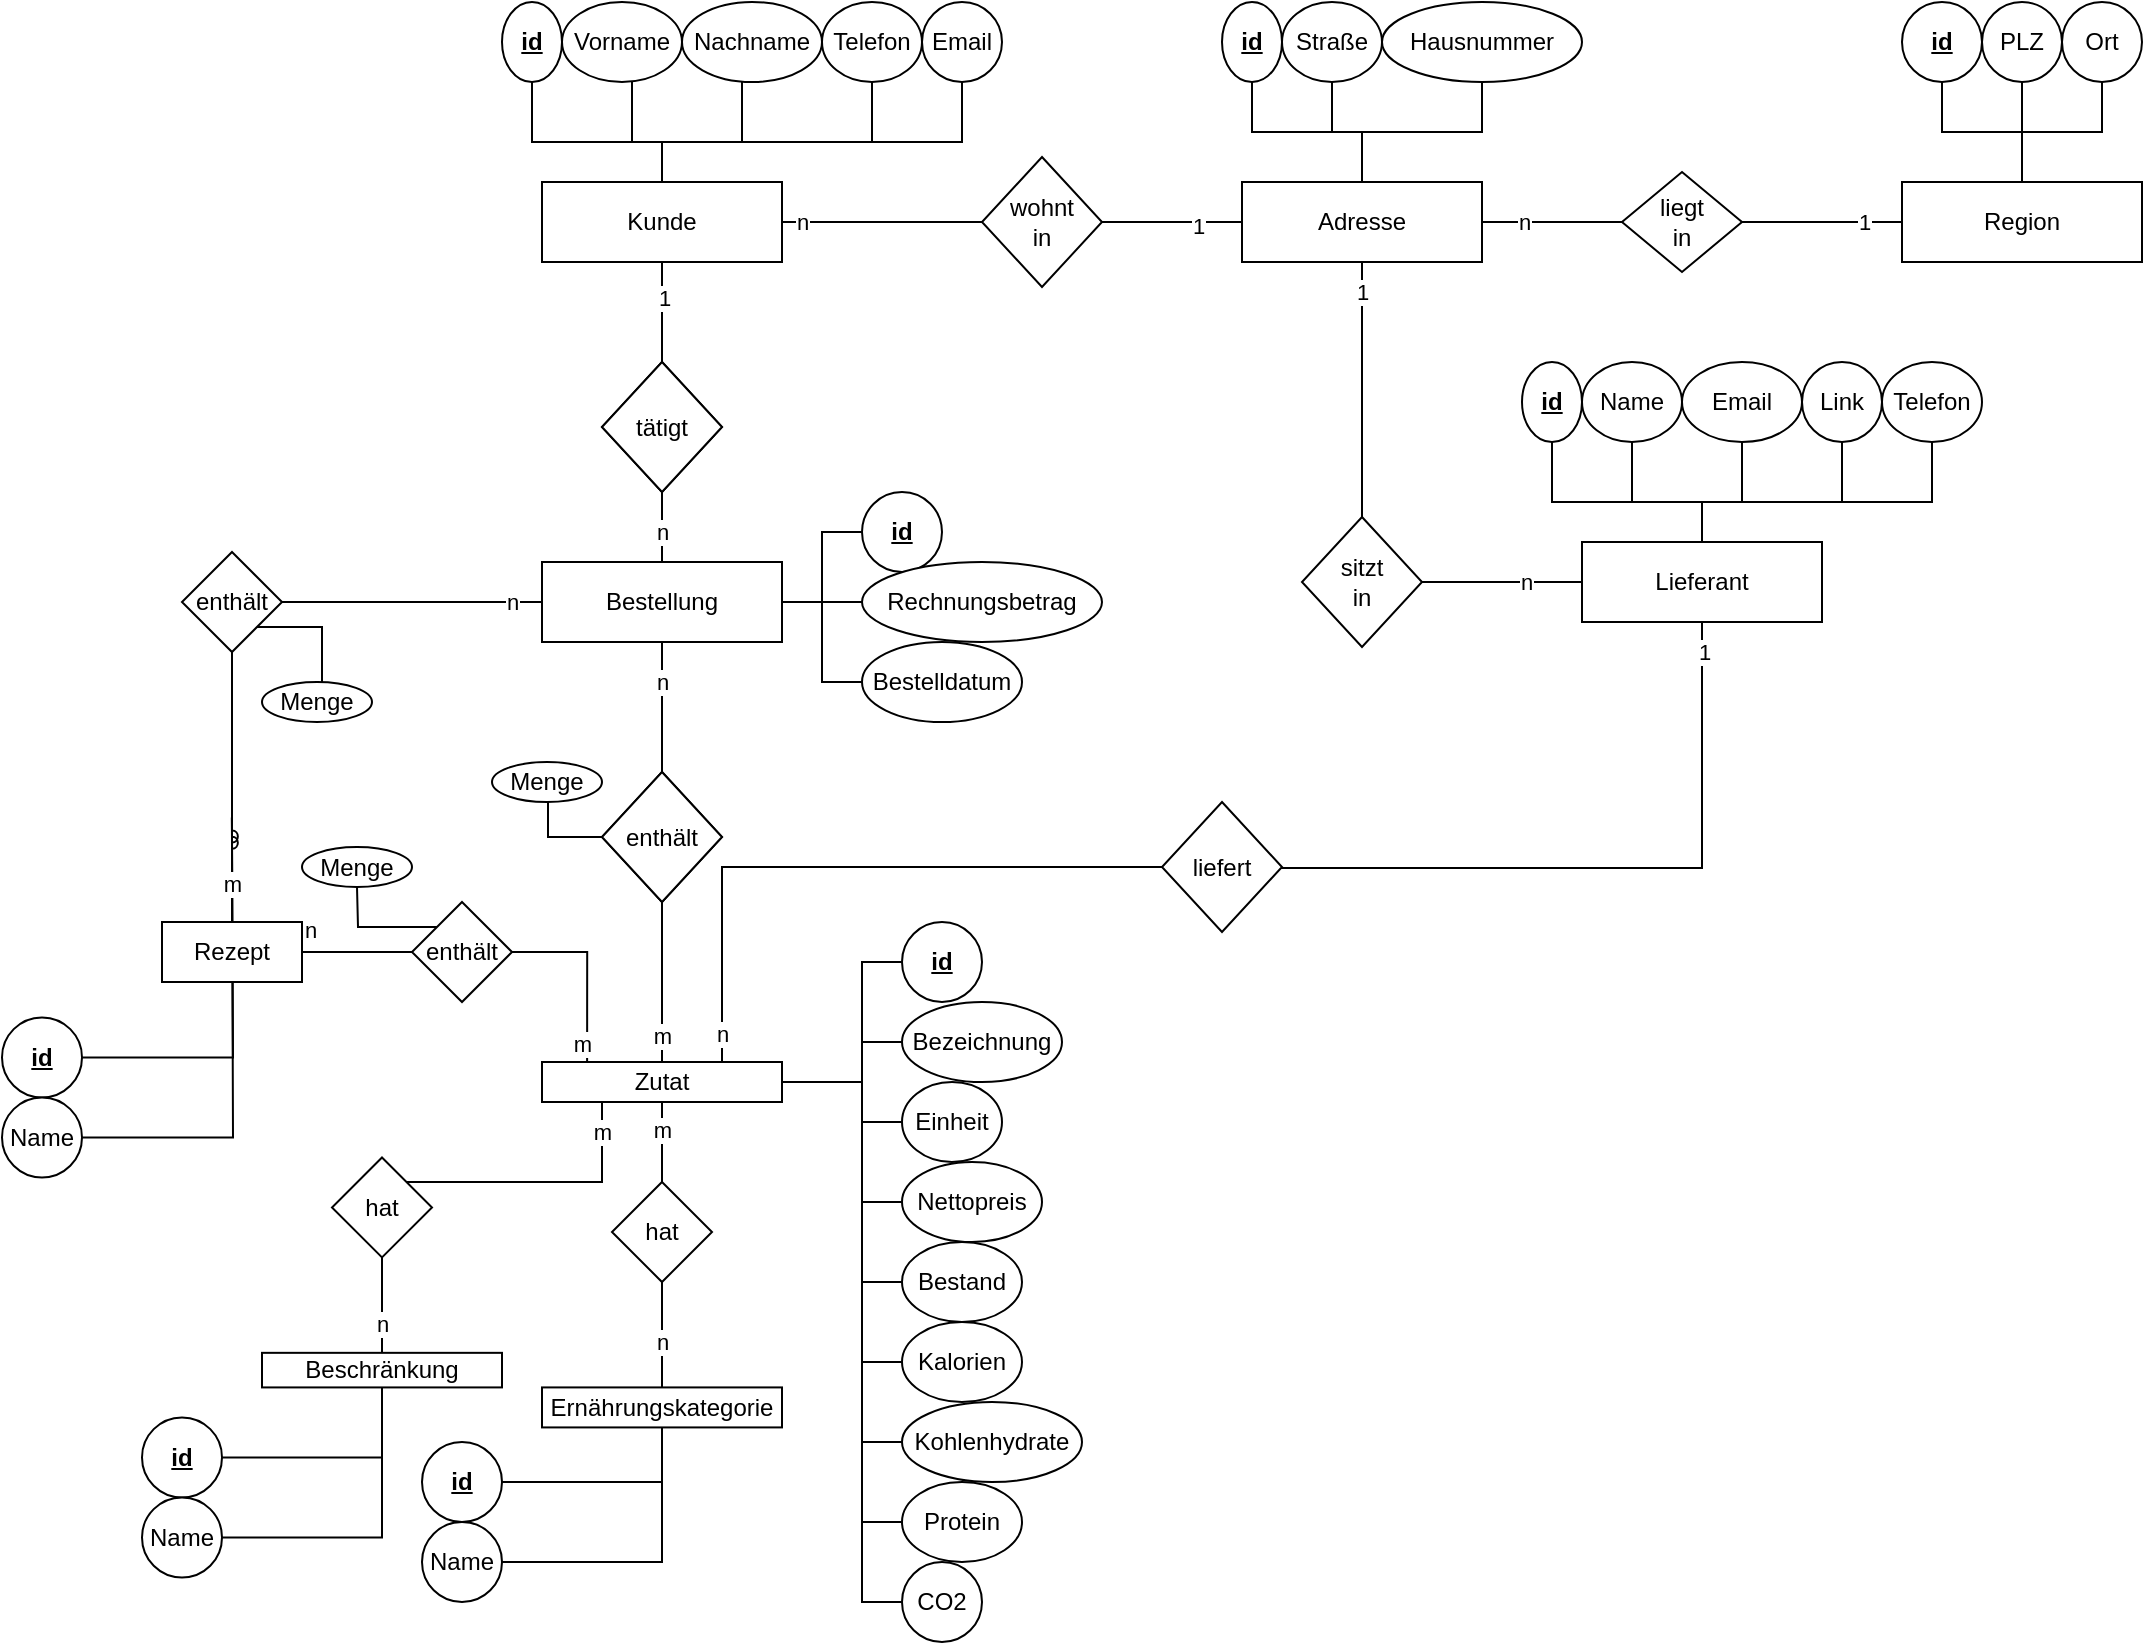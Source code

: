 <mxfile version="20.7.4" type="device"><diagram name="Page-1" id="9f46799a-70d6-7492-0946-bef42562c5a5"><mxGraphModel dx="-853" dy="1548" grid="1" gridSize="10" guides="1" tooltips="1" connect="1" arrows="1" fold="1" page="1" pageScale="1" pageWidth="1100" pageHeight="850" background="none" math="0" shadow="0"><root><mxCell id="0"/><mxCell id="1" parent="0"/><mxCell id="mEthSyhmtpbdCagJ4mw5-140" style="edgeStyle=orthogonalEdgeStyle;rounded=0;orthogonalLoop=1;jettySize=auto;html=1;entryX=1;entryY=0.5;entryDx=0;entryDy=0;endArrow=classic;endFill=1;fillColor=#ffe6cc;strokeColor=#d79b00;" edge="1" parent="1" target="mEthSyhmtpbdCagJ4mw5-115"><mxGeometry relative="1" as="geometry"><mxPoint x="2610" y="540" as="sourcePoint"/></mxGeometry></mxCell><mxCell id="mEthSyhmtpbdCagJ4mw5-190" value="m" style="edgeLabel;html=1;align=center;verticalAlign=middle;resizable=0;points=[];" vertex="1" connectable="0" parent="mEthSyhmtpbdCagJ4mw5-140"><mxGeometry x="-0.68" y="2" relative="1" as="geometry"><mxPoint y="-2" as="offset"/></mxGeometry></mxCell><mxCell id="mEthSyhmtpbdCagJ4mw5-191" value="1" style="edgeLabel;html=1;align=center;verticalAlign=middle;resizable=0;points=[];" vertex="1" connectable="0" parent="mEthSyhmtpbdCagJ4mw5-140"><mxGeometry x="0.669" y="-1" relative="1" as="geometry"><mxPoint as="offset"/></mxGeometry></mxCell><mxCell id="mEthSyhmtpbdCagJ4mw5-293" value="Adresse" style="whiteSpace=wrap;html=1;align=center;labelBackgroundColor=none;" vertex="1" parent="1"><mxGeometry x="2820" y="-760" width="120" height="40" as="geometry"/></mxCell><mxCell id="mEthSyhmtpbdCagJ4mw5-315" style="edgeStyle=orthogonalEdgeStyle;rounded=0;jumpStyle=arc;orthogonalLoop=1;jettySize=auto;html=1;endArrow=none;endFill=0;" edge="1" parent="1" source="mEthSyhmtpbdCagJ4mw5-294" target="mEthSyhmtpbdCagJ4mw5-293"><mxGeometry relative="1" as="geometry"/></mxCell><mxCell id="mEthSyhmtpbdCagJ4mw5-294" value="id" style="ellipse;whiteSpace=wrap;html=1;align=center;labelBackgroundColor=none;fontStyle=5" vertex="1" parent="1"><mxGeometry x="2810" y="-850" width="30" height="40" as="geometry"/></mxCell><mxCell id="mEthSyhmtpbdCagJ4mw5-316" style="edgeStyle=orthogonalEdgeStyle;rounded=0;jumpStyle=arc;orthogonalLoop=1;jettySize=auto;html=1;endArrow=none;endFill=0;" edge="1" parent="1" source="mEthSyhmtpbdCagJ4mw5-295" target="mEthSyhmtpbdCagJ4mw5-293"><mxGeometry relative="1" as="geometry"/></mxCell><mxCell id="mEthSyhmtpbdCagJ4mw5-295" value="Straße" style="ellipse;whiteSpace=wrap;html=1;align=center;labelBackgroundColor=none;" vertex="1" parent="1"><mxGeometry x="2840" y="-850" width="50" height="40" as="geometry"/></mxCell><mxCell id="mEthSyhmtpbdCagJ4mw5-317" style="edgeStyle=orthogonalEdgeStyle;rounded=0;jumpStyle=arc;orthogonalLoop=1;jettySize=auto;html=1;endArrow=none;endFill=0;" edge="1" parent="1" source="mEthSyhmtpbdCagJ4mw5-296" target="mEthSyhmtpbdCagJ4mw5-293"><mxGeometry relative="1" as="geometry"/></mxCell><mxCell id="mEthSyhmtpbdCagJ4mw5-296" value="Hausnummer" style="ellipse;whiteSpace=wrap;html=1;align=center;labelBackgroundColor=none;" vertex="1" parent="1"><mxGeometry x="2890" y="-850" width="100" height="40" as="geometry"/></mxCell><mxCell id="mEthSyhmtpbdCagJ4mw5-305" style="edgeStyle=orthogonalEdgeStyle;rounded=0;jumpStyle=arc;orthogonalLoop=1;jettySize=auto;html=1;endArrow=none;endFill=0;startArrow=none;" edge="1" parent="1" source="mEthSyhmtpbdCagJ4mw5-308" target="mEthSyhmtpbdCagJ4mw5-293"><mxGeometry relative="1" as="geometry"/></mxCell><mxCell id="mEthSyhmtpbdCagJ4mw5-306" value="n" style="edgeLabel;html=1;align=center;verticalAlign=middle;resizable=0;points=[];" vertex="1" connectable="0" parent="mEthSyhmtpbdCagJ4mw5-305"><mxGeometry x="0.874" relative="1" as="geometry"><mxPoint x="16" as="offset"/></mxGeometry></mxCell><mxCell id="mEthSyhmtpbdCagJ4mw5-300" value="Region" style="whiteSpace=wrap;html=1;align=center;labelBackgroundColor=none;" vertex="1" parent="1"><mxGeometry x="3150" y="-760" width="120" height="40" as="geometry"/></mxCell><mxCell id="mEthSyhmtpbdCagJ4mw5-312" style="edgeStyle=orthogonalEdgeStyle;rounded=0;jumpStyle=arc;orthogonalLoop=1;jettySize=auto;html=1;entryX=0.5;entryY=0;entryDx=0;entryDy=0;endArrow=none;endFill=0;" edge="1" parent="1" source="mEthSyhmtpbdCagJ4mw5-301" target="mEthSyhmtpbdCagJ4mw5-300"><mxGeometry relative="1" as="geometry"/></mxCell><mxCell id="mEthSyhmtpbdCagJ4mw5-301" value="id" style="ellipse;whiteSpace=wrap;html=1;align=center;labelBackgroundColor=none;fontStyle=5" vertex="1" parent="1"><mxGeometry x="3150" y="-850" width="40" height="40" as="geometry"/></mxCell><mxCell id="mEthSyhmtpbdCagJ4mw5-313" style="edgeStyle=orthogonalEdgeStyle;rounded=0;jumpStyle=arc;orthogonalLoop=1;jettySize=auto;html=1;entryX=0.5;entryY=0;entryDx=0;entryDy=0;endArrow=none;endFill=0;" edge="1" parent="1" source="mEthSyhmtpbdCagJ4mw5-302" target="mEthSyhmtpbdCagJ4mw5-300"><mxGeometry relative="1" as="geometry"/></mxCell><mxCell id="mEthSyhmtpbdCagJ4mw5-302" value="PLZ" style="ellipse;whiteSpace=wrap;html=1;align=center;labelBackgroundColor=none;" vertex="1" parent="1"><mxGeometry x="3190" y="-850" width="40" height="40" as="geometry"/></mxCell><mxCell id="mEthSyhmtpbdCagJ4mw5-314" style="edgeStyle=orthogonalEdgeStyle;rounded=0;jumpStyle=arc;orthogonalLoop=1;jettySize=auto;html=1;endArrow=none;endFill=0;" edge="1" parent="1" source="mEthSyhmtpbdCagJ4mw5-303" target="mEthSyhmtpbdCagJ4mw5-300"><mxGeometry relative="1" as="geometry"/></mxCell><mxCell id="mEthSyhmtpbdCagJ4mw5-303" value="Ort" style="ellipse;whiteSpace=wrap;html=1;align=center;labelBackgroundColor=none;" vertex="1" parent="1"><mxGeometry x="3230" y="-850" width="40" height="40" as="geometry"/></mxCell><mxCell id="mEthSyhmtpbdCagJ4mw5-308" value="liegt&lt;br&gt;in" style="shape=rhombus;perimeter=rhombusPerimeter;whiteSpace=wrap;html=1;align=center;labelBackgroundColor=none;" vertex="1" parent="1"><mxGeometry x="3010" y="-765" width="60" height="50" as="geometry"/></mxCell><mxCell id="mEthSyhmtpbdCagJ4mw5-309" value="" style="edgeStyle=orthogonalEdgeStyle;rounded=0;jumpStyle=arc;orthogonalLoop=1;jettySize=auto;html=1;endArrow=none;endFill=0;" edge="1" parent="1" source="mEthSyhmtpbdCagJ4mw5-300" target="mEthSyhmtpbdCagJ4mw5-308"><mxGeometry relative="1" as="geometry"><mxPoint x="3150" y="-740" as="sourcePoint"/><mxPoint x="2940" y="-740" as="targetPoint"/></mxGeometry></mxCell><mxCell id="mEthSyhmtpbdCagJ4mw5-311" value="1" style="edgeLabel;html=1;align=center;verticalAlign=middle;resizable=0;points=[];" vertex="1" connectable="0" parent="mEthSyhmtpbdCagJ4mw5-309"><mxGeometry x="-0.857" y="-1" relative="1" as="geometry"><mxPoint x="-14" y="1" as="offset"/></mxGeometry></mxCell><mxCell id="mEthSyhmtpbdCagJ4mw5-325" style="edgeStyle=orthogonalEdgeStyle;rounded=0;jumpStyle=arc;orthogonalLoop=1;jettySize=auto;html=1;endArrow=none;endFill=0;startArrow=none;" edge="1" parent="1" source="mEthSyhmtpbdCagJ4mw5-326" target="mEthSyhmtpbdCagJ4mw5-293"><mxGeometry relative="1" as="geometry"/></mxCell><mxCell id="mEthSyhmtpbdCagJ4mw5-328" value="1" style="edgeLabel;html=1;align=center;verticalAlign=middle;resizable=0;points=[];" vertex="1" connectable="0" parent="mEthSyhmtpbdCagJ4mw5-325"><mxGeometry x="0.375" y="-2" relative="1" as="geometry"><mxPoint as="offset"/></mxGeometry></mxCell><mxCell id="mEthSyhmtpbdCagJ4mw5-369" style="edgeStyle=orthogonalEdgeStyle;rounded=0;jumpStyle=arc;orthogonalLoop=1;jettySize=auto;html=1;endArrow=none;endFill=0;" edge="1" parent="1" source="mEthSyhmtpbdCagJ4mw5-318" target="mEthSyhmtpbdCagJ4mw5-368"><mxGeometry relative="1" as="geometry"/></mxCell><mxCell id="mEthSyhmtpbdCagJ4mw5-405" value="1" style="edgeLabel;html=1;align=center;verticalAlign=middle;resizable=0;points=[];" vertex="1" connectable="0" parent="mEthSyhmtpbdCagJ4mw5-369"><mxGeometry x="-0.277" y="1" relative="1" as="geometry"><mxPoint as="offset"/></mxGeometry></mxCell><mxCell id="mEthSyhmtpbdCagJ4mw5-318" value="Kunde" style="whiteSpace=wrap;html=1;align=center;labelBackgroundColor=none;" vertex="1" parent="1"><mxGeometry x="2470" y="-760" width="120" height="40" as="geometry"/></mxCell><mxCell id="mEthSyhmtpbdCagJ4mw5-319" style="edgeStyle=orthogonalEdgeStyle;rounded=0;jumpStyle=arc;orthogonalLoop=1;jettySize=auto;html=1;endArrow=none;endFill=0;" edge="1" source="mEthSyhmtpbdCagJ4mw5-320" target="mEthSyhmtpbdCagJ4mw5-318" parent="1"><mxGeometry relative="1" as="geometry"><Array as="points"><mxPoint x="2465" y="-780"/><mxPoint x="2530" y="-780"/></Array></mxGeometry></mxCell><mxCell id="mEthSyhmtpbdCagJ4mw5-320" value="id" style="ellipse;whiteSpace=wrap;html=1;align=center;labelBackgroundColor=none;fontStyle=5" vertex="1" parent="1"><mxGeometry x="2450" y="-850" width="30" height="40" as="geometry"/></mxCell><mxCell id="mEthSyhmtpbdCagJ4mw5-321" style="edgeStyle=orthogonalEdgeStyle;rounded=0;jumpStyle=arc;orthogonalLoop=1;jettySize=auto;html=1;endArrow=none;endFill=0;" edge="1" source="mEthSyhmtpbdCagJ4mw5-322" target="mEthSyhmtpbdCagJ4mw5-318" parent="1"><mxGeometry relative="1" as="geometry"><Array as="points"><mxPoint x="2515" y="-780"/><mxPoint x="2530" y="-780"/></Array></mxGeometry></mxCell><mxCell id="mEthSyhmtpbdCagJ4mw5-322" value="Vorname" style="ellipse;whiteSpace=wrap;html=1;align=center;labelBackgroundColor=none;" vertex="1" parent="1"><mxGeometry x="2480" y="-850" width="60" height="40" as="geometry"/></mxCell><mxCell id="mEthSyhmtpbdCagJ4mw5-323" style="edgeStyle=orthogonalEdgeStyle;rounded=0;jumpStyle=arc;orthogonalLoop=1;jettySize=auto;html=1;endArrow=none;endFill=0;" edge="1" source="mEthSyhmtpbdCagJ4mw5-324" target="mEthSyhmtpbdCagJ4mw5-318" parent="1"><mxGeometry relative="1" as="geometry"><Array as="points"><mxPoint x="2570" y="-780"/><mxPoint x="2530" y="-780"/></Array></mxGeometry></mxCell><mxCell id="mEthSyhmtpbdCagJ4mw5-324" value="Nachname" style="ellipse;whiteSpace=wrap;html=1;align=center;labelBackgroundColor=none;" vertex="1" parent="1"><mxGeometry x="2540" y="-850" width="70" height="40" as="geometry"/></mxCell><mxCell id="mEthSyhmtpbdCagJ4mw5-326" value="wohnt&lt;br&gt;in" style="shape=rhombus;perimeter=rhombusPerimeter;whiteSpace=wrap;html=1;align=center;labelBackgroundColor=none;" vertex="1" parent="1"><mxGeometry x="2690" y="-772.5" width="60" height="65" as="geometry"/></mxCell><mxCell id="mEthSyhmtpbdCagJ4mw5-327" value="n" style="edgeStyle=orthogonalEdgeStyle;rounded=0;jumpStyle=arc;orthogonalLoop=1;jettySize=auto;html=1;endArrow=none;endFill=0;" edge="1" parent="1" source="mEthSyhmtpbdCagJ4mw5-318" target="mEthSyhmtpbdCagJ4mw5-326"><mxGeometry x="-0.8" relative="1" as="geometry"><mxPoint x="2590" y="-740" as="sourcePoint"/><mxPoint x="2820" y="-740" as="targetPoint"/><mxPoint as="offset"/></mxGeometry></mxCell><mxCell id="mEthSyhmtpbdCagJ4mw5-333" style="edgeStyle=orthogonalEdgeStyle;rounded=0;jumpStyle=arc;orthogonalLoop=1;jettySize=auto;html=1;entryX=0.5;entryY=0;entryDx=0;entryDy=0;endArrow=none;endFill=0;exitX=0.5;exitY=1;exitDx=0;exitDy=0;" edge="1" parent="1" source="mEthSyhmtpbdCagJ4mw5-330" target="mEthSyhmtpbdCagJ4mw5-318"><mxGeometry relative="1" as="geometry"><Array as="points"><mxPoint x="2635" y="-780"/><mxPoint x="2530" y="-780"/></Array></mxGeometry></mxCell><mxCell id="mEthSyhmtpbdCagJ4mw5-330" value="Telefon" style="ellipse;whiteSpace=wrap;html=1;align=center;labelBackgroundColor=none;" vertex="1" parent="1"><mxGeometry x="2610" y="-850" width="50" height="40" as="geometry"/></mxCell><mxCell id="mEthSyhmtpbdCagJ4mw5-334" style="edgeStyle=orthogonalEdgeStyle;rounded=0;jumpStyle=arc;orthogonalLoop=1;jettySize=auto;html=1;entryX=0.5;entryY=0;entryDx=0;entryDy=0;endArrow=none;endFill=0;exitX=0.5;exitY=1;exitDx=0;exitDy=0;" edge="1" parent="1" source="mEthSyhmtpbdCagJ4mw5-332" target="mEthSyhmtpbdCagJ4mw5-318"><mxGeometry relative="1" as="geometry"><Array as="points"><mxPoint x="2680" y="-780"/><mxPoint x="2530" y="-780"/></Array></mxGeometry></mxCell><mxCell id="mEthSyhmtpbdCagJ4mw5-332" value="Email" style="ellipse;whiteSpace=wrap;html=1;align=center;labelBackgroundColor=none;" vertex="1" parent="1"><mxGeometry x="2660" y="-850" width="40" height="40" as="geometry"/></mxCell><mxCell id="mEthSyhmtpbdCagJ4mw5-398" style="edgeStyle=orthogonalEdgeStyle;rounded=0;jumpStyle=arc;orthogonalLoop=1;jettySize=auto;html=1;endArrow=none;endFill=0;startArrow=none;" edge="1" parent="1" source="mEthSyhmtpbdCagJ4mw5-399" target="mEthSyhmtpbdCagJ4mw5-377"><mxGeometry relative="1" as="geometry"><Array as="points"><mxPoint x="2560" y="-417"/></Array></mxGeometry></mxCell><mxCell id="mEthSyhmtpbdCagJ4mw5-402" value="n" style="edgeLabel;html=1;align=center;verticalAlign=middle;resizable=0;points=[];" vertex="1" connectable="0" parent="mEthSyhmtpbdCagJ4mw5-398"><mxGeometry x="0.909" relative="1" as="geometry"><mxPoint as="offset"/></mxGeometry></mxCell><mxCell id="mEthSyhmtpbdCagJ4mw5-335" value="Lieferant" style="whiteSpace=wrap;html=1;align=center;labelBackgroundColor=none;" vertex="1" parent="1"><mxGeometry x="2990" y="-580" width="120" height="40" as="geometry"/></mxCell><mxCell id="mEthSyhmtpbdCagJ4mw5-336" style="edgeStyle=orthogonalEdgeStyle;rounded=0;jumpStyle=arc;orthogonalLoop=1;jettySize=auto;html=1;endArrow=none;endFill=0;" edge="1" source="mEthSyhmtpbdCagJ4mw5-337" target="mEthSyhmtpbdCagJ4mw5-335" parent="1"><mxGeometry relative="1" as="geometry"><Array as="points"><mxPoint x="2975" y="-600"/><mxPoint x="3050" y="-600"/></Array></mxGeometry></mxCell><mxCell id="mEthSyhmtpbdCagJ4mw5-337" value="id" style="ellipse;whiteSpace=wrap;html=1;align=center;labelBackgroundColor=none;fontStyle=5" vertex="1" parent="1"><mxGeometry x="2960" y="-670" width="30" height="40" as="geometry"/></mxCell><mxCell id="mEthSyhmtpbdCagJ4mw5-338" style="edgeStyle=orthogonalEdgeStyle;rounded=0;jumpStyle=arc;orthogonalLoop=1;jettySize=auto;html=1;endArrow=none;endFill=0;" edge="1" source="mEthSyhmtpbdCagJ4mw5-339" target="mEthSyhmtpbdCagJ4mw5-335" parent="1"><mxGeometry relative="1" as="geometry"><Array as="points"><mxPoint x="3015" y="-600"/><mxPoint x="3050" y="-600"/></Array></mxGeometry></mxCell><mxCell id="mEthSyhmtpbdCagJ4mw5-339" value="Name" style="ellipse;whiteSpace=wrap;html=1;align=center;labelBackgroundColor=none;" vertex="1" parent="1"><mxGeometry x="2990" y="-670" width="50" height="40" as="geometry"/></mxCell><mxCell id="mEthSyhmtpbdCagJ4mw5-340" style="edgeStyle=orthogonalEdgeStyle;rounded=0;jumpStyle=arc;orthogonalLoop=1;jettySize=auto;html=1;endArrow=none;endFill=0;" edge="1" source="mEthSyhmtpbdCagJ4mw5-341" target="mEthSyhmtpbdCagJ4mw5-335" parent="1"><mxGeometry relative="1" as="geometry"><Array as="points"><mxPoint x="3070" y="-600"/><mxPoint x="3050" y="-600"/></Array></mxGeometry></mxCell><mxCell id="mEthSyhmtpbdCagJ4mw5-341" value="Email" style="ellipse;whiteSpace=wrap;html=1;align=center;labelBackgroundColor=none;" vertex="1" parent="1"><mxGeometry x="3040" y="-670" width="60" height="40" as="geometry"/></mxCell><mxCell id="mEthSyhmtpbdCagJ4mw5-349" style="edgeStyle=orthogonalEdgeStyle;rounded=0;jumpStyle=arc;orthogonalLoop=1;jettySize=auto;html=1;endArrow=none;endFill=0;" edge="1" parent="1" source="mEthSyhmtpbdCagJ4mw5-342" target="mEthSyhmtpbdCagJ4mw5-293"><mxGeometry relative="1" as="geometry"/></mxCell><mxCell id="mEthSyhmtpbdCagJ4mw5-352" value="1" style="edgeLabel;html=1;align=center;verticalAlign=middle;resizable=0;points=[];" vertex="1" connectable="0" parent="mEthSyhmtpbdCagJ4mw5-349"><mxGeometry x="0.772" relative="1" as="geometry"><mxPoint as="offset"/></mxGeometry></mxCell><mxCell id="mEthSyhmtpbdCagJ4mw5-342" value="sitzt&lt;br&gt;in" style="shape=rhombus;perimeter=rhombusPerimeter;whiteSpace=wrap;html=1;align=center;labelBackgroundColor=none;" vertex="1" parent="1"><mxGeometry x="2850" y="-592.5" width="60" height="65" as="geometry"/></mxCell><mxCell id="mEthSyhmtpbdCagJ4mw5-343" value="" style="edgeStyle=orthogonalEdgeStyle;rounded=0;jumpStyle=arc;orthogonalLoop=1;jettySize=auto;html=1;endArrow=none;endFill=0;" edge="1" source="mEthSyhmtpbdCagJ4mw5-342" target="mEthSyhmtpbdCagJ4mw5-335" parent="1"><mxGeometry relative="1" as="geometry"><mxPoint x="3090" y="-560" as="sourcePoint"/><mxPoint x="3180" y="-560" as="targetPoint"/><Array as="points"/></mxGeometry></mxCell><mxCell id="mEthSyhmtpbdCagJ4mw5-344" value="n" style="edgeLabel;html=1;align=center;verticalAlign=middle;resizable=0;points=[];" vertex="1" connectable="0" parent="mEthSyhmtpbdCagJ4mw5-343"><mxGeometry x="-0.784" y="2" relative="1" as="geometry"><mxPoint x="43" y="2" as="offset"/></mxGeometry></mxCell><mxCell id="mEthSyhmtpbdCagJ4mw5-345" style="edgeStyle=orthogonalEdgeStyle;rounded=0;jumpStyle=arc;orthogonalLoop=1;jettySize=auto;html=1;entryX=0.5;entryY=0;entryDx=0;entryDy=0;endArrow=none;endFill=0;" edge="1" source="mEthSyhmtpbdCagJ4mw5-346" target="mEthSyhmtpbdCagJ4mw5-335" parent="1"><mxGeometry relative="1" as="geometry"><Array as="points"><mxPoint x="3120" y="-600"/><mxPoint x="3050" y="-600"/><mxPoint x="3050" y="-580"/></Array></mxGeometry></mxCell><mxCell id="mEthSyhmtpbdCagJ4mw5-346" value="Link" style="ellipse;whiteSpace=wrap;html=1;align=center;labelBackgroundColor=none;" vertex="1" parent="1"><mxGeometry x="3100" y="-670" width="40" height="40" as="geometry"/></mxCell><mxCell id="mEthSyhmtpbdCagJ4mw5-365" style="edgeStyle=orthogonalEdgeStyle;rounded=0;jumpStyle=arc;orthogonalLoop=1;jettySize=auto;html=1;endArrow=none;endFill=0;" edge="1" parent="1" source="mEthSyhmtpbdCagJ4mw5-354" target="mEthSyhmtpbdCagJ4mw5-359"><mxGeometry relative="1" as="geometry"/></mxCell><mxCell id="mEthSyhmtpbdCagJ4mw5-354" value="id" style="ellipse;whiteSpace=wrap;html=1;align=center;labelBackgroundColor=none;fontStyle=5" vertex="1" parent="1"><mxGeometry x="2630" y="-605" width="40" height="40" as="geometry"/></mxCell><mxCell id="mEthSyhmtpbdCagJ4mw5-366" style="edgeStyle=orthogonalEdgeStyle;rounded=0;jumpStyle=arc;orthogonalLoop=1;jettySize=auto;html=1;endArrow=none;endFill=0;" edge="1" parent="1" source="mEthSyhmtpbdCagJ4mw5-355" target="mEthSyhmtpbdCagJ4mw5-359"><mxGeometry relative="1" as="geometry"/></mxCell><mxCell id="mEthSyhmtpbdCagJ4mw5-355" value="Rechnungsbetrag" style="ellipse;whiteSpace=wrap;html=1;align=center;labelBackgroundColor=none;" vertex="1" parent="1"><mxGeometry x="2630" y="-570" width="120" height="40" as="geometry"/></mxCell><mxCell id="mEthSyhmtpbdCagJ4mw5-367" style="edgeStyle=orthogonalEdgeStyle;rounded=0;jumpStyle=arc;orthogonalLoop=1;jettySize=auto;html=1;endArrow=none;endFill=0;" edge="1" parent="1" source="mEthSyhmtpbdCagJ4mw5-356" target="mEthSyhmtpbdCagJ4mw5-359"><mxGeometry relative="1" as="geometry"/></mxCell><mxCell id="mEthSyhmtpbdCagJ4mw5-356" value="Bestelldatum" style="ellipse;whiteSpace=wrap;html=1;align=center;labelBackgroundColor=none;" vertex="1" parent="1"><mxGeometry x="2630" y="-530" width="80" height="40" as="geometry"/></mxCell><mxCell id="mEthSyhmtpbdCagJ4mw5-359" value="Bestellung" style="whiteSpace=wrap;html=1;align=center;labelBackgroundColor=none;" vertex="1" parent="1"><mxGeometry x="2470" y="-570" width="120" height="40" as="geometry"/></mxCell><mxCell id="mEthSyhmtpbdCagJ4mw5-370" style="edgeStyle=orthogonalEdgeStyle;rounded=0;jumpStyle=arc;orthogonalLoop=1;jettySize=auto;html=1;endArrow=none;endFill=0;" edge="1" parent="1" source="mEthSyhmtpbdCagJ4mw5-368" target="mEthSyhmtpbdCagJ4mw5-359"><mxGeometry relative="1" as="geometry"/></mxCell><mxCell id="mEthSyhmtpbdCagJ4mw5-406" value="n" style="edgeLabel;html=1;align=center;verticalAlign=middle;resizable=0;points=[];" vertex="1" connectable="0" parent="mEthSyhmtpbdCagJ4mw5-370"><mxGeometry x="0.75" relative="1" as="geometry"><mxPoint y="-10" as="offset"/></mxGeometry></mxCell><mxCell id="mEthSyhmtpbdCagJ4mw5-368" value="tätigt" style="shape=rhombus;perimeter=rhombusPerimeter;whiteSpace=wrap;html=1;align=center;labelBackgroundColor=none;" vertex="1" parent="1"><mxGeometry x="2500" y="-670" width="60" height="65" as="geometry"/></mxCell><mxCell id="mEthSyhmtpbdCagJ4mw5-371" style="edgeStyle=orthogonalEdgeStyle;rounded=0;jumpStyle=arc;orthogonalLoop=1;jettySize=auto;html=1;endArrow=none;endFill=0;" edge="1" source="mEthSyhmtpbdCagJ4mw5-372" target="mEthSyhmtpbdCagJ4mw5-377" parent="1"><mxGeometry relative="1" as="geometry"><Array as="points"><mxPoint x="2630" y="-370"/><mxPoint x="2630" y="-310"/></Array></mxGeometry></mxCell><mxCell id="mEthSyhmtpbdCagJ4mw5-372" value="id" style="ellipse;whiteSpace=wrap;html=1;align=center;labelBackgroundColor=none;fontStyle=5" vertex="1" parent="1"><mxGeometry x="2650" y="-390" width="40" height="40" as="geometry"/></mxCell><mxCell id="mEthSyhmtpbdCagJ4mw5-373" style="edgeStyle=orthogonalEdgeStyle;rounded=0;jumpStyle=arc;orthogonalLoop=1;jettySize=auto;html=1;endArrow=none;endFill=0;" edge="1" source="mEthSyhmtpbdCagJ4mw5-374" target="mEthSyhmtpbdCagJ4mw5-377" parent="1"><mxGeometry relative="1" as="geometry"><Array as="points"><mxPoint x="2630" y="-330"/><mxPoint x="2630" y="-310"/></Array></mxGeometry></mxCell><mxCell id="mEthSyhmtpbdCagJ4mw5-374" value="Bezeichnung" style="ellipse;whiteSpace=wrap;html=1;align=center;labelBackgroundColor=none;" vertex="1" parent="1"><mxGeometry x="2650" y="-350" width="80" height="40" as="geometry"/></mxCell><mxCell id="mEthSyhmtpbdCagJ4mw5-381" style="edgeStyle=orthogonalEdgeStyle;rounded=0;jumpStyle=arc;orthogonalLoop=1;jettySize=auto;html=1;endArrow=none;endFill=0;" edge="1" parent="1" source="mEthSyhmtpbdCagJ4mw5-377" target="mEthSyhmtpbdCagJ4mw5-380"><mxGeometry relative="1" as="geometry"/></mxCell><mxCell id="mEthSyhmtpbdCagJ4mw5-404" value="m" style="edgeLabel;html=1;align=center;verticalAlign=middle;resizable=0;points=[];" vertex="1" connectable="0" parent="mEthSyhmtpbdCagJ4mw5-381"><mxGeometry x="-0.659" relative="1" as="geometry"><mxPoint as="offset"/></mxGeometry></mxCell><mxCell id="mEthSyhmtpbdCagJ4mw5-377" value="Zutat" style="whiteSpace=wrap;html=1;align=center;labelBackgroundColor=none;" vertex="1" parent="1"><mxGeometry x="2470" y="-320" width="120" height="20" as="geometry"/></mxCell><mxCell id="mEthSyhmtpbdCagJ4mw5-379" value="tätigt" style="shape=rhombus;perimeter=rhombusPerimeter;whiteSpace=wrap;html=1;align=center;labelBackgroundColor=none;" vertex="1" parent="1"><mxGeometry x="2500" y="-670" width="60" height="65" as="geometry"/></mxCell><mxCell id="mEthSyhmtpbdCagJ4mw5-382" style="edgeStyle=orthogonalEdgeStyle;rounded=0;jumpStyle=arc;orthogonalLoop=1;jettySize=auto;html=1;endArrow=none;endFill=0;" edge="1" parent="1" source="mEthSyhmtpbdCagJ4mw5-380" target="mEthSyhmtpbdCagJ4mw5-359"><mxGeometry relative="1" as="geometry"/></mxCell><mxCell id="mEthSyhmtpbdCagJ4mw5-403" value="n" style="edgeLabel;html=1;align=center;verticalAlign=middle;resizable=0;points=[];" vertex="1" connectable="0" parent="mEthSyhmtpbdCagJ4mw5-382"><mxGeometry x="0.799" relative="1" as="geometry"><mxPoint y="13" as="offset"/></mxGeometry></mxCell><mxCell id="mEthSyhmtpbdCagJ4mw5-380" value="enthält" style="shape=rhombus;perimeter=rhombusPerimeter;whiteSpace=wrap;html=1;align=center;labelBackgroundColor=none;" vertex="1" parent="1"><mxGeometry x="2500" y="-465" width="60" height="65" as="geometry"/></mxCell><mxCell id="mEthSyhmtpbdCagJ4mw5-391" style="edgeStyle=orthogonalEdgeStyle;rounded=0;jumpStyle=arc;orthogonalLoop=1;jettySize=auto;html=1;endArrow=none;endFill=0;" edge="1" parent="1" source="mEthSyhmtpbdCagJ4mw5-383"><mxGeometry relative="1" as="geometry"><mxPoint x="2630" y="-335" as="targetPoint"/></mxGeometry></mxCell><mxCell id="mEthSyhmtpbdCagJ4mw5-383" value="Einheit" style="ellipse;whiteSpace=wrap;html=1;align=center;labelBackgroundColor=none;" vertex="1" parent="1"><mxGeometry x="2650" y="-310" width="50" height="40" as="geometry"/></mxCell><mxCell id="mEthSyhmtpbdCagJ4mw5-392" style="edgeStyle=orthogonalEdgeStyle;rounded=0;jumpStyle=arc;orthogonalLoop=1;jettySize=auto;html=1;endArrow=none;endFill=0;" edge="1" parent="1" source="mEthSyhmtpbdCagJ4mw5-385"><mxGeometry relative="1" as="geometry"><mxPoint x="2630" y="-305" as="targetPoint"/></mxGeometry></mxCell><mxCell id="mEthSyhmtpbdCagJ4mw5-385" value="Nettopreis" style="ellipse;whiteSpace=wrap;html=1;align=center;labelBackgroundColor=none;" vertex="1" parent="1"><mxGeometry x="2650" y="-270" width="70" height="40" as="geometry"/></mxCell><mxCell id="mEthSyhmtpbdCagJ4mw5-393" style="edgeStyle=orthogonalEdgeStyle;rounded=0;jumpStyle=arc;orthogonalLoop=1;jettySize=auto;html=1;endArrow=none;endFill=0;" edge="1" parent="1" source="mEthSyhmtpbdCagJ4mw5-386"><mxGeometry relative="1" as="geometry"><mxPoint x="2630" y="-265" as="targetPoint"/></mxGeometry></mxCell><mxCell id="mEthSyhmtpbdCagJ4mw5-386" value="Bestand" style="ellipse;whiteSpace=wrap;html=1;align=center;labelBackgroundColor=none;" vertex="1" parent="1"><mxGeometry x="2650" y="-230" width="60" height="40" as="geometry"/></mxCell><mxCell id="mEthSyhmtpbdCagJ4mw5-394" style="edgeStyle=orthogonalEdgeStyle;rounded=0;jumpStyle=arc;orthogonalLoop=1;jettySize=auto;html=1;endArrow=none;endFill=0;" edge="1" parent="1" source="mEthSyhmtpbdCagJ4mw5-387"><mxGeometry relative="1" as="geometry"><mxPoint x="2630" y="-225" as="targetPoint"/></mxGeometry></mxCell><mxCell id="mEthSyhmtpbdCagJ4mw5-387" value="Kalorien" style="ellipse;whiteSpace=wrap;html=1;align=center;labelBackgroundColor=none;" vertex="1" parent="1"><mxGeometry x="2650" y="-190" width="60" height="40" as="geometry"/></mxCell><mxCell id="mEthSyhmtpbdCagJ4mw5-395" style="edgeStyle=orthogonalEdgeStyle;rounded=0;jumpStyle=arc;orthogonalLoop=1;jettySize=auto;html=1;endArrow=none;endFill=0;" edge="1" parent="1" source="mEthSyhmtpbdCagJ4mw5-388"><mxGeometry relative="1" as="geometry"><mxPoint x="2630" y="-185" as="targetPoint"/><Array as="points"><mxPoint x="2630" y="-130"/><mxPoint x="2630" y="-175"/></Array></mxGeometry></mxCell><mxCell id="mEthSyhmtpbdCagJ4mw5-388" value="Kohlenhydrate" style="ellipse;whiteSpace=wrap;html=1;align=center;labelBackgroundColor=none;" vertex="1" parent="1"><mxGeometry x="2650" y="-150" width="90" height="40" as="geometry"/></mxCell><mxCell id="mEthSyhmtpbdCagJ4mw5-396" style="edgeStyle=orthogonalEdgeStyle;rounded=0;jumpStyle=arc;orthogonalLoop=1;jettySize=auto;html=1;endArrow=none;endFill=0;" edge="1" parent="1" source="mEthSyhmtpbdCagJ4mw5-389"><mxGeometry relative="1" as="geometry"><mxPoint x="2630" y="-135" as="targetPoint"/></mxGeometry></mxCell><mxCell id="mEthSyhmtpbdCagJ4mw5-389" value="Protein" style="ellipse;whiteSpace=wrap;html=1;align=center;labelBackgroundColor=none;" vertex="1" parent="1"><mxGeometry x="2650" y="-110" width="60" height="40" as="geometry"/></mxCell><mxCell id="mEthSyhmtpbdCagJ4mw5-397" style="edgeStyle=orthogonalEdgeStyle;rounded=0;jumpStyle=arc;orthogonalLoop=1;jettySize=auto;html=1;endArrow=none;endFill=0;" edge="1" parent="1" source="mEthSyhmtpbdCagJ4mw5-390"><mxGeometry relative="1" as="geometry"><mxPoint x="2630" y="-115" as="targetPoint"/></mxGeometry></mxCell><mxCell id="mEthSyhmtpbdCagJ4mw5-390" value="CO2" style="ellipse;whiteSpace=wrap;html=1;align=center;labelBackgroundColor=none;" vertex="1" parent="1"><mxGeometry x="2650" y="-70" width="40" height="40" as="geometry"/></mxCell><mxCell id="mEthSyhmtpbdCagJ4mw5-399" value="liefert" style="shape=rhombus;perimeter=rhombusPerimeter;whiteSpace=wrap;html=1;align=center;labelBackgroundColor=none;" vertex="1" parent="1"><mxGeometry x="2780" y="-450" width="60" height="65" as="geometry"/></mxCell><mxCell id="mEthSyhmtpbdCagJ4mw5-400" value="" style="edgeStyle=orthogonalEdgeStyle;rounded=0;jumpStyle=arc;orthogonalLoop=1;jettySize=auto;html=1;endArrow=none;endFill=0;" edge="1" parent="1" source="mEthSyhmtpbdCagJ4mw5-335" target="mEthSyhmtpbdCagJ4mw5-399"><mxGeometry relative="1" as="geometry"><mxPoint x="3050.026" y="-540" as="sourcePoint"/><mxPoint x="2560.026" y="-330" as="targetPoint"/><Array as="points"><mxPoint x="3050" y="-417"/></Array></mxGeometry></mxCell><mxCell id="mEthSyhmtpbdCagJ4mw5-401" value="1" style="edgeLabel;html=1;align=center;verticalAlign=middle;resizable=0;points=[];" vertex="1" connectable="0" parent="mEthSyhmtpbdCagJ4mw5-400"><mxGeometry x="-0.913" y="1" relative="1" as="geometry"><mxPoint as="offset"/></mxGeometry></mxCell><mxCell id="mEthSyhmtpbdCagJ4mw5-407" style="edgeStyle=orthogonalEdgeStyle;rounded=0;jumpStyle=arc;orthogonalLoop=1;jettySize=auto;html=1;endArrow=none;endFill=0;" edge="1" source="mEthSyhmtpbdCagJ4mw5-408" target="mEthSyhmtpbdCagJ4mw5-413" parent="1"><mxGeometry relative="1" as="geometry"/></mxCell><mxCell id="mEthSyhmtpbdCagJ4mw5-408" value="id" style="ellipse;whiteSpace=wrap;html=1;align=center;labelBackgroundColor=none;fontStyle=5" vertex="1" parent="1"><mxGeometry x="2410" y="-130" width="40" height="40" as="geometry"/></mxCell><mxCell id="mEthSyhmtpbdCagJ4mw5-409" style="edgeStyle=orthogonalEdgeStyle;rounded=0;jumpStyle=arc;orthogonalLoop=1;jettySize=auto;html=1;endArrow=none;endFill=0;" edge="1" source="mEthSyhmtpbdCagJ4mw5-410" target="mEthSyhmtpbdCagJ4mw5-413" parent="1"><mxGeometry relative="1" as="geometry"/></mxCell><mxCell id="mEthSyhmtpbdCagJ4mw5-410" value="Name" style="ellipse;whiteSpace=wrap;html=1;align=center;labelBackgroundColor=none;" vertex="1" parent="1"><mxGeometry x="2410" y="-90" width="40" height="40" as="geometry"/></mxCell><mxCell id="mEthSyhmtpbdCagJ4mw5-416" style="edgeStyle=orthogonalEdgeStyle;rounded=0;jumpStyle=arc;orthogonalLoop=1;jettySize=auto;html=1;endArrow=none;endFill=0;" edge="1" parent="1" source="mEthSyhmtpbdCagJ4mw5-413" target="mEthSyhmtpbdCagJ4mw5-415"><mxGeometry relative="1" as="geometry"/></mxCell><mxCell id="mEthSyhmtpbdCagJ4mw5-418" value="n" style="edgeLabel;html=1;align=center;verticalAlign=middle;resizable=0;points=[];" vertex="1" connectable="0" parent="mEthSyhmtpbdCagJ4mw5-416"><mxGeometry x="-0.858" relative="1" as="geometry"><mxPoint y="-19" as="offset"/></mxGeometry></mxCell><mxCell id="mEthSyhmtpbdCagJ4mw5-413" value="Ernährungskategorie" style="whiteSpace=wrap;html=1;align=center;labelBackgroundColor=none;" vertex="1" parent="1"><mxGeometry x="2470" y="-157.29" width="120" height="20" as="geometry"/></mxCell><mxCell id="mEthSyhmtpbdCagJ4mw5-460" style="edgeStyle=orthogonalEdgeStyle;rounded=0;jumpStyle=arc;orthogonalLoop=1;jettySize=auto;html=1;endArrow=none;endFill=0;entryX=0.5;entryY=1;entryDx=0;entryDy=0;" edge="1" parent="1" source="mEthSyhmtpbdCagJ4mw5-414" target="mEthSyhmtpbdCagJ4mw5-457"><mxGeometry relative="1" as="geometry"><mxPoint x="2480" y="-450" as="targetPoint"/><Array as="points"><mxPoint x="2473" y="-432"/><mxPoint x="2473" y="-450"/></Array></mxGeometry></mxCell><mxCell id="mEthSyhmtpbdCagJ4mw5-414" value="enthält" style="shape=rhombus;perimeter=rhombusPerimeter;whiteSpace=wrap;html=1;align=center;labelBackgroundColor=none;" vertex="1" parent="1"><mxGeometry x="2500" y="-465" width="60" height="65" as="geometry"/></mxCell><mxCell id="mEthSyhmtpbdCagJ4mw5-417" style="edgeStyle=orthogonalEdgeStyle;rounded=0;jumpStyle=arc;orthogonalLoop=1;jettySize=auto;html=1;endArrow=none;endFill=0;" edge="1" parent="1" source="mEthSyhmtpbdCagJ4mw5-415" target="mEthSyhmtpbdCagJ4mw5-377"><mxGeometry relative="1" as="geometry"/></mxCell><mxCell id="mEthSyhmtpbdCagJ4mw5-419" value="m" style="edgeLabel;html=1;align=center;verticalAlign=middle;resizable=0;points=[];" vertex="1" connectable="0" parent="mEthSyhmtpbdCagJ4mw5-417"><mxGeometry x="0.818" y="-1" relative="1" as="geometry"><mxPoint x="-1" y="10" as="offset"/></mxGeometry></mxCell><mxCell id="mEthSyhmtpbdCagJ4mw5-415" value="hat" style="shape=rhombus;perimeter=rhombusPerimeter;whiteSpace=wrap;html=1;align=center;labelBackgroundColor=none;" vertex="1" parent="1"><mxGeometry x="2505" y="-260" width="50" height="50" as="geometry"/></mxCell><mxCell id="mEthSyhmtpbdCagJ4mw5-420" style="edgeStyle=orthogonalEdgeStyle;rounded=0;jumpStyle=arc;orthogonalLoop=1;jettySize=auto;html=1;endArrow=none;endFill=0;" edge="1" source="mEthSyhmtpbdCagJ4mw5-421" target="mEthSyhmtpbdCagJ4mw5-426" parent="1"><mxGeometry relative="1" as="geometry"/></mxCell><mxCell id="mEthSyhmtpbdCagJ4mw5-421" value="id" style="ellipse;whiteSpace=wrap;html=1;align=center;labelBackgroundColor=none;fontStyle=5" vertex="1" parent="1"><mxGeometry x="2270" y="-142.29" width="40" height="40" as="geometry"/></mxCell><mxCell id="mEthSyhmtpbdCagJ4mw5-422" style="edgeStyle=orthogonalEdgeStyle;rounded=0;jumpStyle=arc;orthogonalLoop=1;jettySize=auto;html=1;endArrow=none;endFill=0;" edge="1" source="mEthSyhmtpbdCagJ4mw5-423" target="mEthSyhmtpbdCagJ4mw5-426" parent="1"><mxGeometry relative="1" as="geometry"/></mxCell><mxCell id="mEthSyhmtpbdCagJ4mw5-423" value="Name" style="ellipse;whiteSpace=wrap;html=1;align=center;labelBackgroundColor=none;" vertex="1" parent="1"><mxGeometry x="2270" y="-102.29" width="40" height="40" as="geometry"/></mxCell><mxCell id="mEthSyhmtpbdCagJ4mw5-424" style="edgeStyle=orthogonalEdgeStyle;rounded=0;jumpStyle=arc;orthogonalLoop=1;jettySize=auto;html=1;endArrow=none;endFill=0;" edge="1" source="mEthSyhmtpbdCagJ4mw5-426" target="mEthSyhmtpbdCagJ4mw5-428" parent="1"><mxGeometry relative="1" as="geometry"/></mxCell><mxCell id="mEthSyhmtpbdCagJ4mw5-425" value="n" style="edgeLabel;html=1;align=center;verticalAlign=middle;resizable=0;points=[];" vertex="1" connectable="0" parent="mEthSyhmtpbdCagJ4mw5-424"><mxGeometry x="-0.858" relative="1" as="geometry"><mxPoint y="-11" as="offset"/></mxGeometry></mxCell><mxCell id="mEthSyhmtpbdCagJ4mw5-426" value="Beschränkung" style="whiteSpace=wrap;html=1;align=center;labelBackgroundColor=none;" vertex="1" parent="1"><mxGeometry x="2330" y="-174.58" width="120" height="17.29" as="geometry"/></mxCell><mxCell id="mEthSyhmtpbdCagJ4mw5-429" style="edgeStyle=orthogonalEdgeStyle;rounded=0;jumpStyle=arc;orthogonalLoop=1;jettySize=auto;html=1;entryX=0.25;entryY=1;entryDx=0;entryDy=0;endArrow=none;endFill=0;" edge="1" parent="1" source="mEthSyhmtpbdCagJ4mw5-428" target="mEthSyhmtpbdCagJ4mw5-377"><mxGeometry relative="1" as="geometry"><Array as="points"><mxPoint x="2500" y="-260"/></Array></mxGeometry></mxCell><mxCell id="mEthSyhmtpbdCagJ4mw5-430" value="m" style="edgeLabel;html=1;align=center;verticalAlign=middle;resizable=0;points=[];" vertex="1" connectable="0" parent="mEthSyhmtpbdCagJ4mw5-429"><mxGeometry x="0.781" relative="1" as="geometry"><mxPoint as="offset"/></mxGeometry></mxCell><mxCell id="mEthSyhmtpbdCagJ4mw5-428" value="hat" style="shape=rhombus;perimeter=rhombusPerimeter;whiteSpace=wrap;html=1;align=center;labelBackgroundColor=none;" vertex="1" parent="1"><mxGeometry x="2365" y="-272.29" width="50" height="50" as="geometry"/></mxCell><mxCell id="mEthSyhmtpbdCagJ4mw5-431" value="id" style="ellipse;whiteSpace=wrap;html=1;align=center;labelBackgroundColor=none;fontStyle=5" vertex="1" parent="1"><mxGeometry x="2200" y="-342.29" width="40" height="40" as="geometry"/></mxCell><mxCell id="mEthSyhmtpbdCagJ4mw5-432" value="Name" style="ellipse;whiteSpace=wrap;html=1;align=center;labelBackgroundColor=none;" vertex="1" parent="1"><mxGeometry x="2200" y="-302.29" width="40" height="40" as="geometry"/></mxCell><mxCell id="mEthSyhmtpbdCagJ4mw5-433" style="edgeStyle=orthogonalEdgeStyle;rounded=0;jumpStyle=arc;orthogonalLoop=1;jettySize=auto;html=1;endArrow=none;endFill=0;" edge="1" source="mEthSyhmtpbdCagJ4mw5-431" parent="1"><mxGeometry relative="1" as="geometry"><mxPoint x="2314.957" y="-442.29" as="targetPoint"/></mxGeometry></mxCell><mxCell id="mEthSyhmtpbdCagJ4mw5-434" style="edgeStyle=orthogonalEdgeStyle;rounded=0;jumpStyle=arc;orthogonalLoop=1;jettySize=auto;html=1;endArrow=none;endFill=0;" edge="1" source="mEthSyhmtpbdCagJ4mw5-432" parent="1"><mxGeometry relative="1" as="geometry"><mxPoint x="2314.957" y="-442.29" as="targetPoint"/></mxGeometry></mxCell><mxCell id="mEthSyhmtpbdCagJ4mw5-435" value="Rezept" style="whiteSpace=wrap;html=1;align=center;labelBackgroundColor=none;" vertex="1" parent="1"><mxGeometry x="2280" y="-390" width="70" height="30" as="geometry"/></mxCell><mxCell id="mEthSyhmtpbdCagJ4mw5-436" style="edgeStyle=orthogonalEdgeStyle;rounded=0;jumpStyle=arc;orthogonalLoop=1;jettySize=auto;html=1;endArrow=none;endFill=0;" edge="1" source="mEthSyhmtpbdCagJ4mw5-435" target="mEthSyhmtpbdCagJ4mw5-438" parent="1"><mxGeometry relative="1" as="geometry"/></mxCell><mxCell id="mEthSyhmtpbdCagJ4mw5-437" value="n" style="edgeLabel;html=1;align=center;verticalAlign=middle;resizable=0;points=[];" vertex="1" connectable="0" parent="mEthSyhmtpbdCagJ4mw5-436"><mxGeometry x="-0.858" relative="1" as="geometry"><mxPoint y="-11" as="offset"/></mxGeometry></mxCell><mxCell id="mEthSyhmtpbdCagJ4mw5-438" value="enthält" style="shape=rhombus;perimeter=rhombusPerimeter;whiteSpace=wrap;html=1;align=center;labelBackgroundColor=none;" vertex="1" parent="1"><mxGeometry x="2405" y="-400" width="50" height="50" as="geometry"/></mxCell><mxCell id="mEthSyhmtpbdCagJ4mw5-439" style="edgeStyle=orthogonalEdgeStyle;rounded=0;jumpStyle=arc;orthogonalLoop=1;jettySize=auto;html=1;endArrow=none;endFill=0;exitX=1;exitY=0.5;exitDx=0;exitDy=0;entryX=0.188;entryY=0;entryDx=0;entryDy=0;entryPerimeter=0;" edge="1" source="mEthSyhmtpbdCagJ4mw5-438" parent="1" target="mEthSyhmtpbdCagJ4mw5-377"><mxGeometry x="0.238" y="5" relative="1" as="geometry"><mxPoint x="2500" y="-340" as="targetPoint"/><Array as="points"><mxPoint x="2493" y="-375"/></Array><mxPoint as="offset"/></mxGeometry></mxCell><mxCell id="mEthSyhmtpbdCagJ4mw5-440" value="m" style="edgeLabel;html=1;align=center;verticalAlign=middle;resizable=0;points=[];" vertex="1" connectable="0" parent="mEthSyhmtpbdCagJ4mw5-439"><mxGeometry x="0.818" y="-1" relative="1" as="geometry"><mxPoint x="-2" y="-1" as="offset"/></mxGeometry></mxCell><mxCell id="mEthSyhmtpbdCagJ4mw5-449" style="edgeStyle=orthogonalEdgeStyle;rounded=0;jumpStyle=arc;orthogonalLoop=1;jettySize=auto;html=1;endArrow=none;endFill=0;" edge="1" parent="1" source="mEthSyhmtpbdCagJ4mw5-448" target="mEthSyhmtpbdCagJ4mw5-359"><mxGeometry relative="1" as="geometry"/></mxCell><mxCell id="mEthSyhmtpbdCagJ4mw5-452" value="n" style="edgeLabel;html=1;align=center;verticalAlign=middle;resizable=0;points=[];" vertex="1" connectable="0" parent="mEthSyhmtpbdCagJ4mw5-449"><mxGeometry x="0.824" relative="1" as="geometry"><mxPoint x="-4" as="offset"/></mxGeometry></mxCell><mxCell id="mEthSyhmtpbdCagJ4mw5-450" style="edgeStyle=orthogonalEdgeStyle;rounded=0;jumpStyle=arc;orthogonalLoop=1;jettySize=auto;html=1;endArrow=none;endFill=0;" edge="1" parent="1" source="mEthSyhmtpbdCagJ4mw5-448" target="mEthSyhmtpbdCagJ4mw5-435"><mxGeometry relative="1" as="geometry"/></mxCell><mxCell id="mEthSyhmtpbdCagJ4mw5-451" value="m" style="edgeLabel;html=1;align=center;verticalAlign=middle;resizable=0;points=[];" vertex="1" connectable="0" parent="mEthSyhmtpbdCagJ4mw5-450"><mxGeometry x="0.828" relative="1" as="geometry"><mxPoint y="-8" as="offset"/></mxGeometry></mxCell><mxCell id="mEthSyhmtpbdCagJ4mw5-461" style="edgeStyle=orthogonalEdgeStyle;rounded=0;jumpStyle=arc;orthogonalLoop=1;jettySize=auto;html=1;exitX=1;exitY=1;exitDx=0;exitDy=0;endArrow=none;endFill=0;" edge="1" parent="1" source="mEthSyhmtpbdCagJ4mw5-448" target="mEthSyhmtpbdCagJ4mw5-456"><mxGeometry relative="1" as="geometry"><Array as="points"><mxPoint x="2360" y="-537"/></Array></mxGeometry></mxCell><mxCell id="mEthSyhmtpbdCagJ4mw5-448" value="enthält" style="shape=rhombus;perimeter=rhombusPerimeter;whiteSpace=wrap;html=1;align=center;labelBackgroundColor=none;" vertex="1" parent="1"><mxGeometry x="2290" y="-575" width="50" height="50" as="geometry"/></mxCell><mxCell id="mEthSyhmtpbdCagJ4mw5-456" value="Menge" style="ellipse;whiteSpace=wrap;html=1;align=center;labelBackgroundColor=none;" vertex="1" parent="1"><mxGeometry x="2330" y="-510" width="55" height="20" as="geometry"/></mxCell><mxCell id="mEthSyhmtpbdCagJ4mw5-457" value="Menge" style="ellipse;whiteSpace=wrap;html=1;align=center;labelBackgroundColor=none;" vertex="1" parent="1"><mxGeometry x="2445" y="-470" width="55" height="20" as="geometry"/></mxCell><mxCell id="mEthSyhmtpbdCagJ4mw5-459" value="" style="edgeStyle=orthogonalEdgeStyle;rounded=0;jumpStyle=arc;orthogonalLoop=1;jettySize=auto;html=1;endArrow=none;endFill=0;entryX=0;entryY=0;entryDx=0;entryDy=0;" edge="1" parent="1" source="mEthSyhmtpbdCagJ4mw5-458" target="mEthSyhmtpbdCagJ4mw5-438"><mxGeometry relative="1" as="geometry"><Array as="points"><mxPoint x="2378" y="-400"/><mxPoint x="2378" y="-400"/><mxPoint x="2378" y="-387"/></Array></mxGeometry></mxCell><mxCell id="mEthSyhmtpbdCagJ4mw5-458" value="Menge" style="ellipse;whiteSpace=wrap;html=1;align=center;labelBackgroundColor=none;" vertex="1" parent="1"><mxGeometry x="2350" y="-427.5" width="55" height="20" as="geometry"/></mxCell><mxCell id="mEthSyhmtpbdCagJ4mw5-463" style="edgeStyle=orthogonalEdgeStyle;rounded=0;jumpStyle=arc;orthogonalLoop=1;jettySize=auto;html=1;entryX=0.5;entryY=0;entryDx=0;entryDy=0;endArrow=none;endFill=0;" edge="1" parent="1" source="mEthSyhmtpbdCagJ4mw5-462" target="mEthSyhmtpbdCagJ4mw5-335"><mxGeometry relative="1" as="geometry"><Array as="points"><mxPoint x="3165" y="-600"/><mxPoint x="3050" y="-600"/></Array></mxGeometry></mxCell><mxCell id="mEthSyhmtpbdCagJ4mw5-462" value="Telefon" style="ellipse;whiteSpace=wrap;html=1;align=center;labelBackgroundColor=none;" vertex="1" parent="1"><mxGeometry x="3140" y="-670" width="50" height="40" as="geometry"/></mxCell></root></mxGraphModel></diagram></mxfile>